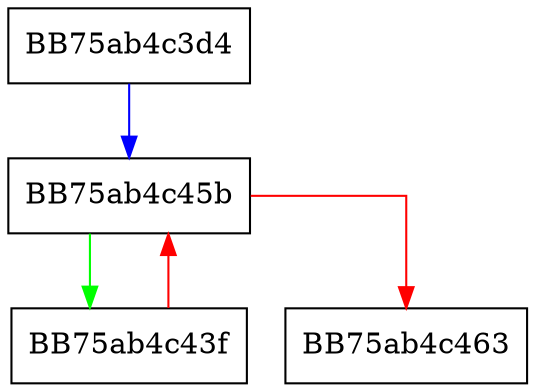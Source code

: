 digraph analyzeDatabase {
  node [shape="box"];
  graph [splines=ortho];
  BB75ab4c3d4 -> BB75ab4c45b [color="blue"];
  BB75ab4c43f -> BB75ab4c45b [color="red"];
  BB75ab4c45b -> BB75ab4c43f [color="green"];
  BB75ab4c45b -> BB75ab4c463 [color="red"];
}